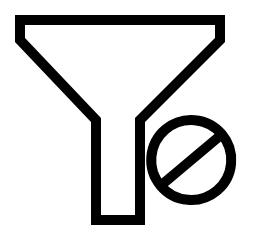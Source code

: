 <mxfile version="13.7.9" type="device"><diagram id="prruzG1ek-iHZ8VL4vAk" name="Page-1"><mxGraphModel dx="1144" dy="752" grid="1" gridSize="10" guides="1" tooltips="1" connect="1" arrows="1" fold="1" page="1" pageScale="1" pageWidth="120" pageHeight="120" math="0" shadow="0"><root><mxCell id="0"/><mxCell id="1" parent="0"/><mxCell id="f4SGfu-pHiLnBxj2pLlM-17" value="" style="whiteSpace=wrap;html=1;aspect=fixed;strokeWidth=5;strokeColor=none;fillColor=none;" parent="1" vertex="1"><mxGeometry width="120" height="120" as="geometry"/></mxCell><mxCell id="f4SGfu-pHiLnBxj2pLlM-12" value="" style="endArrow=none;html=1;strokeWidth=5;rounded=0;" parent="1" edge="1"><mxGeometry width="50" height="50" relative="1" as="geometry"><mxPoint x="60" y="10" as="sourcePoint"/><mxPoint x="60" y="10" as="targetPoint"/><Array as="points"><mxPoint x="100" y="10"/><mxPoint x="110" y="10"/><mxPoint x="110" y="20"/><mxPoint x="70" y="60"/><mxPoint x="70" y="100"/><mxPoint x="70" y="110"/><mxPoint x="60" y="110"/><mxPoint x="48" y="110"/><mxPoint x="48" y="100"/><mxPoint x="48" y="60"/><mxPoint x="10" y="20"/><mxPoint x="10" y="10"/><mxPoint x="20" y="10"/></Array></mxGeometry></mxCell><mxCell id="f4SGfu-pHiLnBxj2pLlM-14" value="" style="shape=lineEllipse;line=vertical;perimeter=ellipsePerimeter;whiteSpace=wrap;html=1;backgroundOutline=1;rotation=50;strokeWidth=5;fillColor=none;" parent="1" vertex="1"><mxGeometry x="75.62" y="60" width="40" height="40" as="geometry"/></mxCell></root></mxGraphModel></diagram></mxfile>